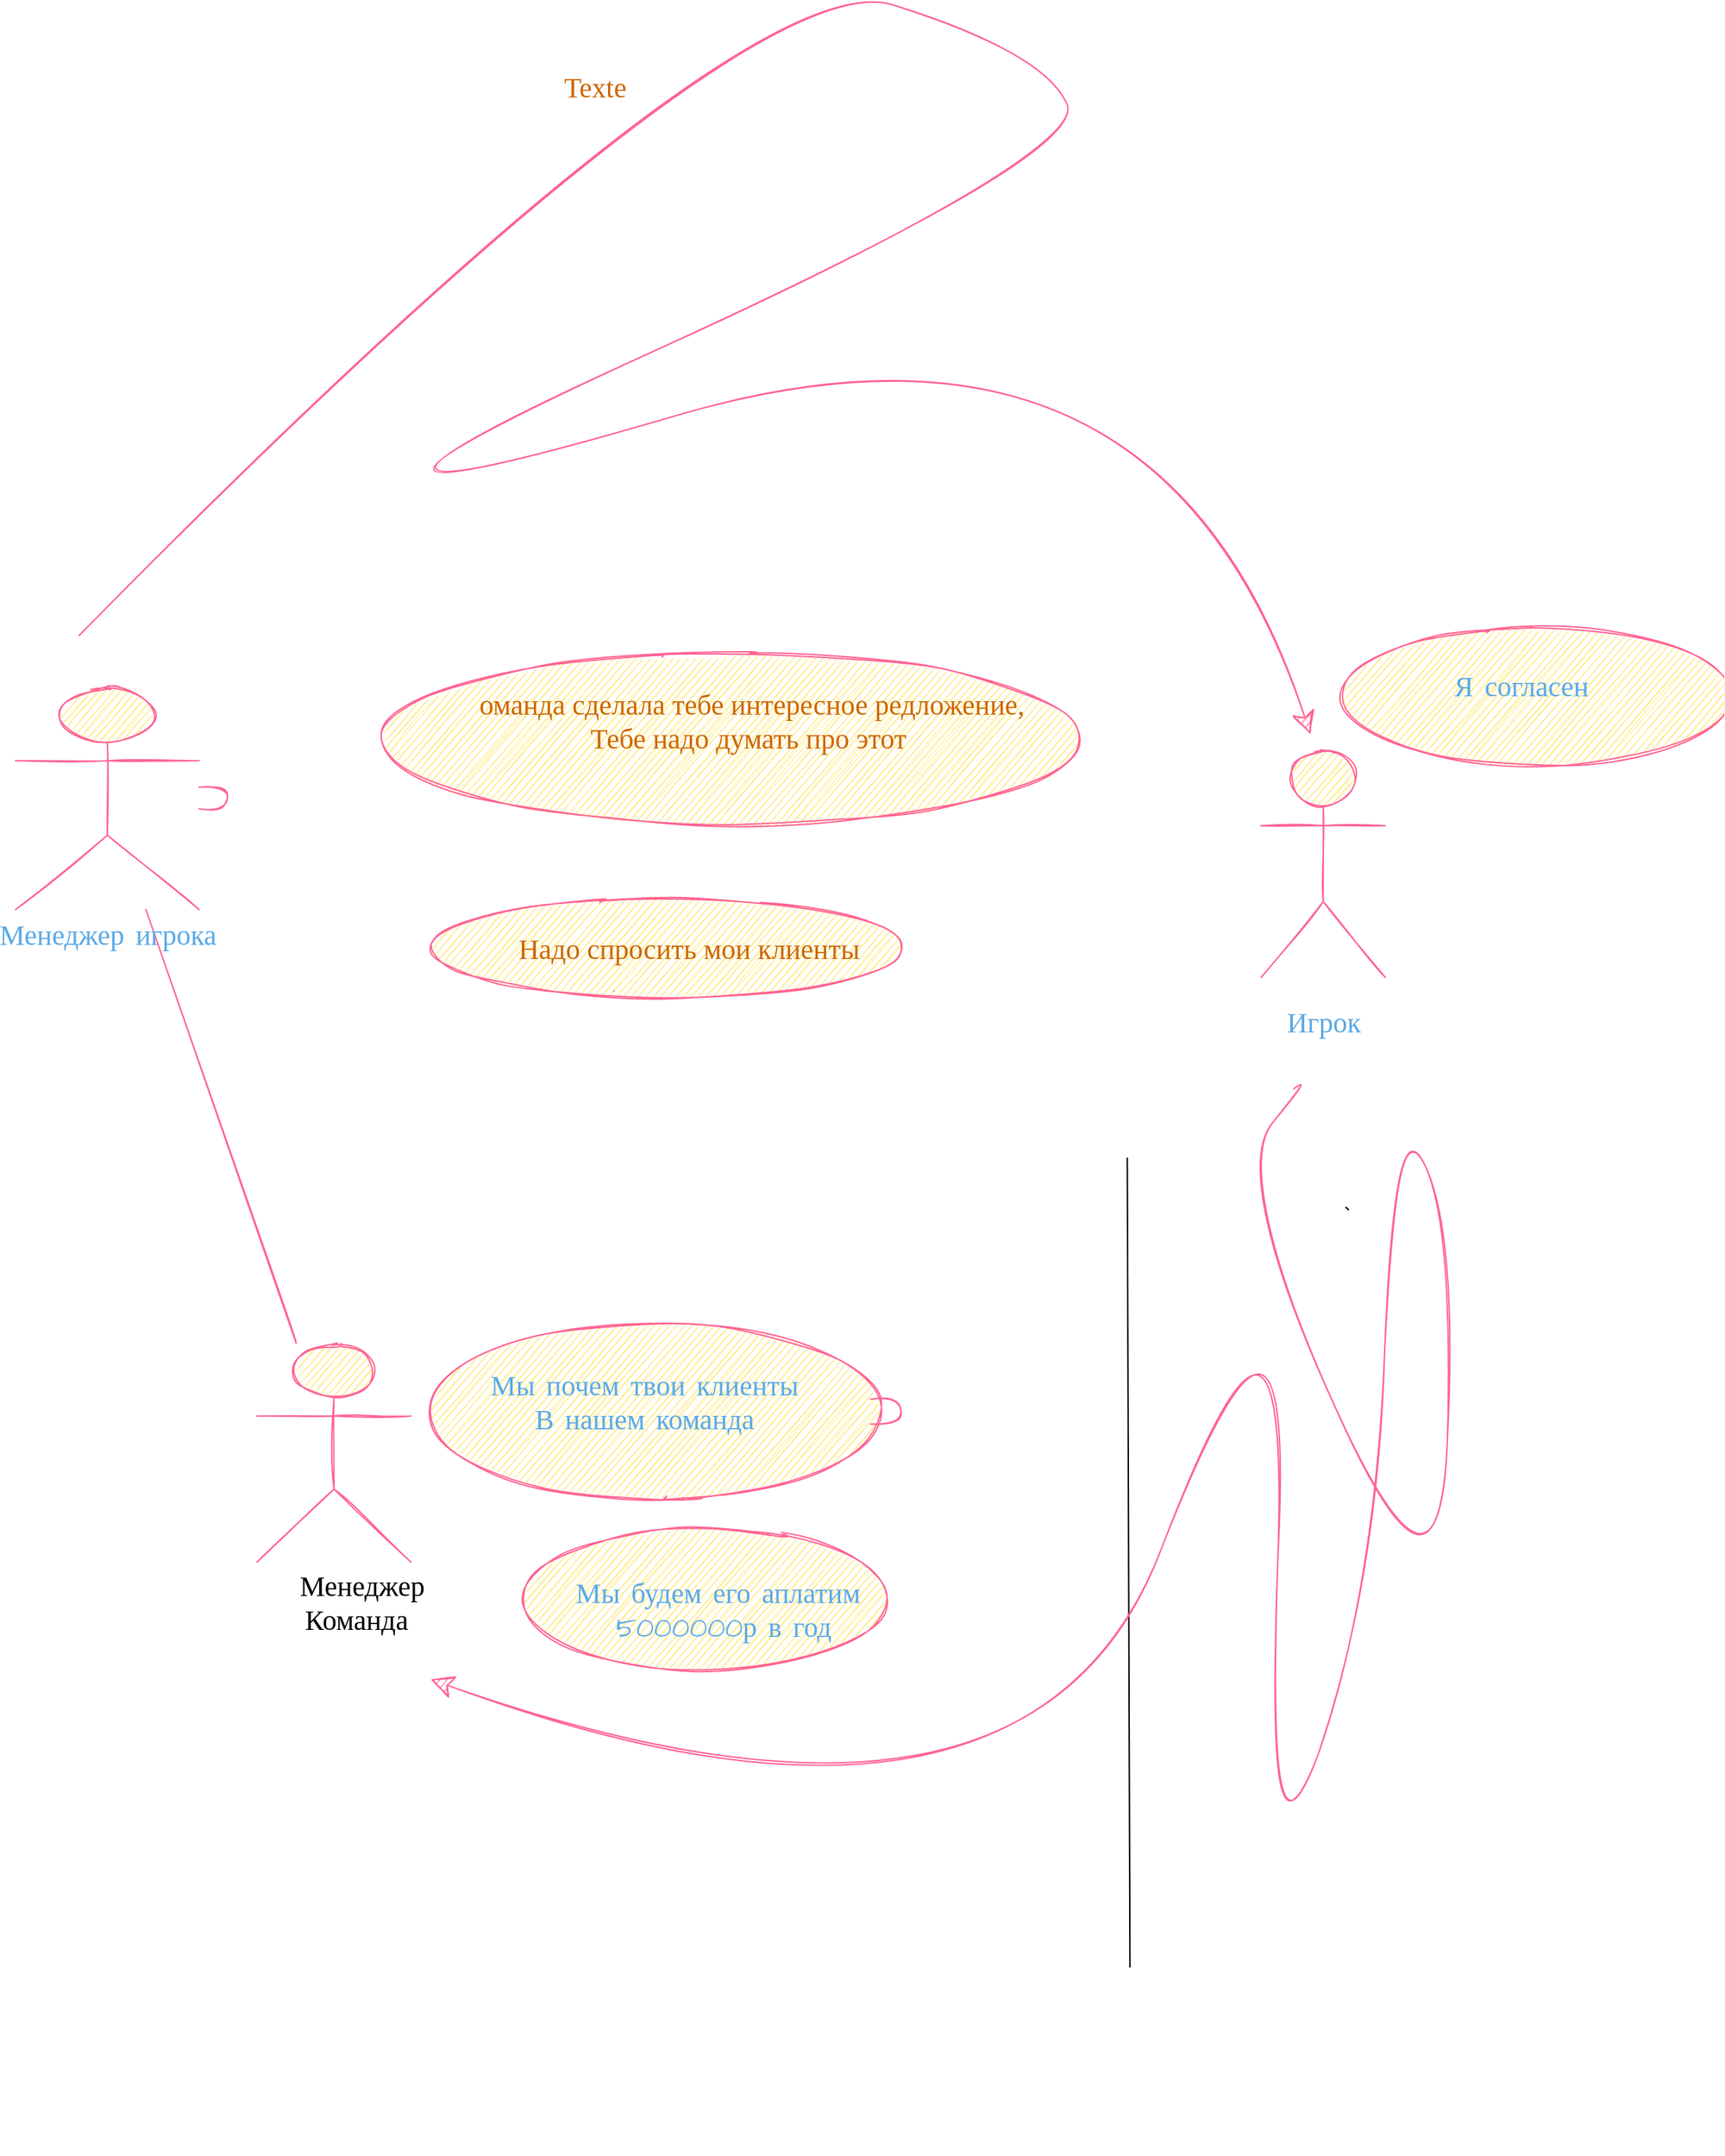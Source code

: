 <mxfile version="15.4.3" type="github">
  <diagram id="fH11Y2RE2Tmdm4WMDyaV" name="Page-1">
    <mxGraphModel dx="1912" dy="3680" grid="0" gridSize="10" guides="1" tooltips="1" connect="1" arrows="1" fold="1" page="0" pageScale="1" pageWidth="827" pageHeight="1169" math="0" shadow="0">
      <root>
        <mxCell id="0" />
        <mxCell id="1" parent="0" />
        <mxCell id="EBeELtAtXzAZBF_FJHkD-94" style="edgeStyle=none;curved=1;sketch=1;hachureGap=4;orthogonalLoop=1;jettySize=auto;html=1;labelBackgroundColor=#1A1A1A;labelBorderColor=#000000;fontFamily=Architects Daughter;fontSource=https%3A%2F%2Ffonts.googleapis.com%2Fcss%3Ffamily%3DArchitects%2BDaughter;fontSize=20;fontColor=#CC6600;endArrow=none;startSize=14;endSize=14;strokeColor=#FF6392;fillColor=#FFE45E;" parent="1" source="EBeELtAtXzAZBF_FJHkD-3" target="EBeELtAtXzAZBF_FJHkD-4" edge="1">
          <mxGeometry relative="1" as="geometry" />
        </mxCell>
        <mxCell id="EBeELtAtXzAZBF_FJHkD-3" value="" style="shape=umlActor;verticalLabelPosition=bottom;verticalAlign=top;html=1;outlineConnect=0;sketch=1;hachureGap=4;pointerEvents=0;fontFamily=Architects Daughter;fontSource=https%3A%2F%2Ffonts.googleapis.com%2Fcss%3Ffamily%3DArchitects%2BDaughter;fontSize=20;fillColor=#FFE45E;strokeColor=#FF6392;fontColor=#5AA9E6;" parent="1" vertex="1">
          <mxGeometry x="81" y="446" width="109" height="155" as="geometry" />
        </mxCell>
        <mxCell id="EBeELtAtXzAZBF_FJHkD-4" value="&lt;font style=&quot;vertical-align: inherit&quot;&gt;&lt;font style=&quot;vertical-align: inherit&quot;&gt;&lt;font style=&quot;vertical-align: inherit&quot;&gt;&lt;font style=&quot;vertical-align: inherit&quot;&gt;Менеджер игрока&lt;/font&gt;&lt;/font&gt;&lt;br&gt;&lt;br&gt;&lt;/font&gt;&lt;/font&gt;" style="shape=umlActor;verticalLabelPosition=bottom;verticalAlign=top;html=1;outlineConnect=0;sketch=1;hachureGap=4;pointerEvents=0;fontFamily=Architects Daughter;fontSource=https%3A%2F%2Ffonts.googleapis.com%2Fcss%3Ffamily%3DArchitects%2BDaughter;fontSize=20;direction=east;fillColor=#FFE45E;strokeColor=#FF6392;fontColor=#5AA9E6;" parent="1" vertex="1">
          <mxGeometry x="-90" y="-19" width="130" height="158" as="geometry" />
        </mxCell>
        <mxCell id="EBeELtAtXzAZBF_FJHkD-5" value="" style="ellipse;whiteSpace=wrap;html=1;sketch=1;hachureGap=4;pointerEvents=0;fontFamily=Architects Daughter;fontSource=https%3A%2F%2Ffonts.googleapis.com%2Fcss%3Ffamily%3DArchitects%2BDaughter;fontSize=20;fillColor=#FFE45E;strokeColor=#FF6392;fontColor=#5AA9E6;" parent="1" vertex="1">
          <mxGeometry x="209.5" y="129.5" width="323" height="73" as="geometry" />
        </mxCell>
        <mxCell id="EBeELtAtXzAZBF_FJHkD-12" value="" style="ellipse;whiteSpace=wrap;html=1;sketch=1;hachureGap=4;pointerEvents=0;fontFamily=Architects Daughter;fontSource=https%3A%2F%2Ffonts.googleapis.com%2Fcss%3Ffamily%3DArchitects%2BDaughter;fontSize=20;direction=west;fillColor=#FFE45E;strokeColor=#FF6392;fontColor=#5AA9E6;" parent="1" vertex="1">
          <mxGeometry x="209.5" y="432" width="307.5" height="125" as="geometry" />
        </mxCell>
        <mxCell id="EBeELtAtXzAZBF_FJHkD-13" value="" style="shape=stencil(ZY9LDoAwCERPw9ZgOYKfe5hYLbG2ptbf7W3DQqO7AebBAFStpls0KFxj8JM+uI8GqAal2BkdOCYF1ABVgw96DH5zvdRLl51ZzX7PG07hSsQCMWMKr1+rFcSyeyE/4GtP4jk3sLWS9j3/xksteY2aGw==);fillColor=none;sketch=0;hachureGap=4;pointerEvents=0;fontFamily=Architects Daughter;fontSource=https%3A%2F%2Ffonts.googleapis.com%2Fcss%3Ffamily%3DArchitects%2BDaughter;fontSize=20;strokeColor=#FF6392;fontColor=#5AA9E6;" parent="1" vertex="1">
          <mxGeometry x="401.73" y="740.411" width="0.223" height="0.242" as="geometry" />
        </mxCell>
        <mxCell id="EBeELtAtXzAZBF_FJHkD-22" value="" style="shape=stencil(ZY9bDoQgDEVX01/ToUvwsQ8TURoZMIiv3QvpJBLn7/b2nj6A6tX0iwaFawx+1gcP0QA1oBQ7owPHpIBaoHr0QU/Bb26QeulzMquv3/OEUzisEDOk8HoZncQtuyL+wT+gsH5IEs+6ka2Va8v++7xkyWvU3g==);fillColor=none;sketch=0;hachureGap=4;pointerEvents=0;fontFamily=Architects Daughter;fontSource=https%3A%2F%2Ffonts.googleapis.com%2Fcss%3Ffamily%3DArchitects%2BDaughter;fontSize=20;strokeColor=#FF6392;fontColor=#5AA9E6;" parent="1" vertex="1">
          <mxGeometry x="333.485" y="196.633" width="0.827" height="0.085" as="geometry" />
        </mxCell>
        <mxCell id="EBeELtAtXzAZBF_FJHkD-26" value="" style="ellipse;whiteSpace=wrap;html=1;rounded=0;sketch=1;hachureGap=4;pointerEvents=0;fontFamily=Architects Daughter;fontSource=https%3A%2F%2Ffonts.googleapis.com%2Fcss%3Ffamily%3DArchitects%2BDaughter;fontSize=20;fontColor=#5AA9E6;strokeColor=#FF6392;fillColor=#FFE45E;" parent="1" vertex="1">
          <mxGeometry x="179" y="-43" width="475" height="122" as="geometry" />
        </mxCell>
        <mxCell id="EBeELtAtXzAZBF_FJHkD-42" value="" style="shape=umlActor;verticalLabelPosition=bottom;verticalAlign=top;html=1;outlineConnect=0;sketch=1;hachureGap=4;pointerEvents=0;fontFamily=Architects Daughter;fontSource=https%3A%2F%2Ffonts.googleapis.com%2Fcss%3Ffamily%3DArchitects%2BDaughter;fontSize=20;direction=east;fillColor=#FFE45E;strokeColor=#FF6392;fontColor=#5AA9E6;rounded=0;" parent="1" vertex="1">
          <mxGeometry x="792" y="26" width="88" height="161" as="geometry" />
        </mxCell>
        <mxCell id="EBeELtAtXzAZBF_FJHkD-55" value="" style="ellipse;whiteSpace=wrap;html=1;rounded=0;sketch=1;hachureGap=4;pointerEvents=0;fontFamily=Architects Daughter;fontSource=https%3A%2F%2Ffonts.googleapis.com%2Fcss%3Ffamily%3DArchitects%2BDaughter;fontSize=20;fontColor=#5AA9E6;strokeColor=#FF6392;fillColor=#FFE45E;" parent="1" vertex="1">
          <mxGeometry x="854" y="-62" width="265" height="100" as="geometry" />
        </mxCell>
        <mxCell id="EBeELtAtXzAZBF_FJHkD-76" value="&lt;font style=&quot;vertical-align: inherit&quot;&gt;&lt;font style=&quot;vertical-align: inherit&quot;&gt;Надо спросить мои клиенты&amp;nbsp;&lt;/font&gt;&lt;/font&gt;" style="text;html=1;align=center;verticalAlign=middle;resizable=0;points=[];autosize=1;strokeColor=none;fillColor=none;rounded=0;sketch=1;hachureGap=4;pointerEvents=0;fontFamily=Permanent Marker;fontSource=https%3A%2F%2Ffonts.googleapis.com%2Fcss%3Ffamily%3DPermanent%2BMarker;fontSize=20;fontColor=#CC6600;" parent="1" vertex="1">
          <mxGeometry x="242.0" y="152" width="294" height="28" as="geometry" />
        </mxCell>
        <mxCell id="EBeELtAtXzAZBF_FJHkD-78" value="&lt;font style=&quot;vertical-align: inherit&quot;&gt;&lt;font style=&quot;vertical-align: inherit&quot;&gt;Texte&lt;/font&gt;&lt;/font&gt;" style="text;html=1;align=center;verticalAlign=middle;resizable=0;points=[];autosize=1;strokeColor=none;fillColor=none;rounded=0;sketch=1;hachureGap=4;pointerEvents=0;fontFamily=Permanent Marker;fontSource=https%3A%2F%2Ffonts.googleapis.com%2Fcss%3Ffamily%3DPermanent%2BMarker;fontSize=20;fontColor=#CC6600;" parent="1" vertex="1">
          <mxGeometry x="288" y="-458" width="63" height="28" as="geometry" />
        </mxCell>
        <mxCell id="EBeELtAtXzAZBF_FJHkD-79" value="&lt;font style=&quot;vertical-align: inherit&quot;&gt;&lt;font style=&quot;vertical-align: inherit&quot;&gt;&lt;font style=&quot;vertical-align: inherit&quot;&gt;&lt;font style=&quot;vertical-align: inherit&quot;&gt;оманда сделала тебе интересное редложение,&lt;br&gt;Тебе надо думать про этот&amp;nbsp;&lt;br&gt;&lt;/font&gt;&lt;/font&gt;&lt;/font&gt;&lt;/font&gt;" style="text;html=1;align=center;verticalAlign=middle;resizable=0;points=[];autosize=1;strokeColor=none;fillColor=none;rounded=0;sketch=1;hachureGap=4;pointerEvents=0;fontFamily=Permanent Marker;fontSource=https%3A%2F%2Ffonts.googleapis.com%2Fcss%3Ffamily%3DPermanent%2BMarker;fontSize=20;fontColor=#CC6600;" parent="1" vertex="1">
          <mxGeometry x="201" y="-21" width="459" height="52" as="geometry" />
        </mxCell>
        <mxCell id="EBeELtAtXzAZBF_FJHkD-87" value="&lt;font style=&quot;vertical-align: inherit&quot;&gt;&lt;font style=&quot;vertical-align: inherit&quot;&gt;&amp;nbsp;&lt;/font&gt;&lt;/font&gt;" style="text;html=1;align=center;verticalAlign=middle;resizable=0;points=[];autosize=1;strokeColor=none;fillColor=none;rounded=0;shadow=1;sketch=1;hachureGap=4;fillStyle=solid;pointerEvents=1;fontFamily=Architects Daughter;fontSource=https%3A%2F%2Ffonts.googleapis.com%2Fcss%3Ffamily%3DArchitects%2BDaughter;fontSize=20;" parent="1" vertex="1">
          <mxGeometry x="172" y="985" width="18" height="28" as="geometry" />
        </mxCell>
        <mxCell id="EBeELtAtXzAZBF_FJHkD-90" value="&lt;font style=&quot;vertical-align: inherit&quot;&gt;&lt;font style=&quot;vertical-align: inherit&quot;&gt;&lt;font style=&quot;vertical-align: inherit&quot;&gt;&lt;font style=&quot;vertical-align: inherit&quot;&gt;&amp;nbsp; &amp;nbsp; &amp;nbsp; &amp;nbsp; &amp;nbsp; &amp;nbsp; Менеджер&lt;br&gt;&amp;nbsp; &amp;nbsp; &amp;nbsp; &amp;nbsp; &amp;nbsp; &amp;nbsp; Команда&amp;nbsp;&lt;br&gt;&lt;/font&gt;&lt;/font&gt;&lt;/font&gt;&lt;/font&gt;" style="text;html=1;align=center;verticalAlign=middle;resizable=0;points=[];autosize=1;strokeColor=none;fillColor=none;rounded=0;shadow=1;sketch=1;hachureGap=4;fillStyle=solid;pointerEvents=1;fontFamily=Architects Daughter;fontSource=https%3A%2F%2Ffonts.googleapis.com%2Fcss%3Ffamily%3DArchitects%2BDaughter;fontSize=20;" parent="1" vertex="1">
          <mxGeometry x="4.5" y="604" width="205" height="52" as="geometry" />
        </mxCell>
        <mxCell id="EBeELtAtXzAZBF_FJHkD-93" style="edgeStyle=none;curved=1;sketch=1;hachureGap=4;orthogonalLoop=1;jettySize=auto;html=1;labelBackgroundColor=#1A1A1A;labelBorderColor=#000000;fontFamily=Architects Daughter;fontSource=https%3A%2F%2Ffonts.googleapis.com%2Fcss%3Ffamily%3DArchitects%2BDaughter;fontSize=20;fontColor=#CC6600;endArrow=none;startSize=14;endSize=14;strokeColor=#FF6392;fillColor=#FFE45E;" parent="1" source="EBeELtAtXzAZBF_FJHkD-4" target="EBeELtAtXzAZBF_FJHkD-4" edge="1">
          <mxGeometry relative="1" as="geometry" />
        </mxCell>
        <mxCell id="EBeELtAtXzAZBF_FJHkD-98" value="&lt;font style=&quot;vertical-align: inherit&quot;&gt;&lt;font style=&quot;vertical-align: inherit&quot;&gt;Мы почем твои клиенты&amp;nbsp;&lt;br&gt;В нашем команда&amp;nbsp;&lt;br&gt;&lt;/font&gt;&lt;/font&gt;" style="text;html=1;align=center;verticalAlign=middle;resizable=0;points=[];autosize=1;strokeColor=none;fillColor=none;rounded=0;sketch=1;hachureGap=4;pointerEvents=0;fontFamily=Architects Daughter;fontSource=https%3A%2F%2Ffonts.googleapis.com%2Fcss%3Ffamily%3DArchitects%2BDaughter;fontSize=20;fontColor=#5AA9E6;" parent="1" vertex="1">
          <mxGeometry x="229" y="462" width="260" height="52" as="geometry" />
        </mxCell>
        <mxCell id="EBeELtAtXzAZBF_FJHkD-99" style="edgeStyle=none;curved=1;sketch=1;hachureGap=4;orthogonalLoop=1;jettySize=auto;html=1;labelBackgroundColor=#1A1A1A;labelBorderColor=#000000;fontFamily=Architects Daughter;fontSource=https%3A%2F%2Ffonts.googleapis.com%2Fcss%3Ffamily%3DArchitects%2BDaughter;fontSize=20;fontColor=#5AA9E6;endArrow=none;startSize=14;endSize=14;strokeColor=#FF6392;fillColor=#FFE45E;" parent="1" source="EBeELtAtXzAZBF_FJHkD-12" target="EBeELtAtXzAZBF_FJHkD-12" edge="1">
          <mxGeometry relative="1" as="geometry" />
        </mxCell>
        <mxCell id="EBeELtAtXzAZBF_FJHkD-100" value="" style="ellipse;whiteSpace=wrap;html=1;rounded=0;sketch=1;hachureGap=4;pointerEvents=0;fontFamily=Architects Daughter;fontSource=https%3A%2F%2Ffonts.googleapis.com%2Fcss%3Ffamily%3DArchitects%2BDaughter;fontSize=20;fontColor=#5AA9E6;strokeColor=#FF6392;fillColor=#FFE45E;" parent="1" vertex="1">
          <mxGeometry x="271" y="577" width="254" height="100" as="geometry" />
        </mxCell>
        <mxCell id="EBeELtAtXzAZBF_FJHkD-102" value="&lt;font style=&quot;vertical-align: inherit&quot;&gt;&lt;font style=&quot;vertical-align: inherit&quot;&gt;&lt;font style=&quot;vertical-align: inherit&quot;&gt;&lt;font style=&quot;vertical-align: inherit&quot;&gt;Мы будем его аплатим&lt;br&gt;&amp;nbsp; 5000000р в год&amp;nbsp;&lt;/font&gt;&lt;/font&gt;&lt;/font&gt;&lt;/font&gt;" style="text;html=1;align=center;verticalAlign=middle;resizable=0;points=[];autosize=1;strokeColor=none;fillColor=none;rounded=0;sketch=1;hachureGap=4;pointerEvents=0;fontFamily=Architects Daughter;fontSource=https%3A%2F%2Ffonts.googleapis.com%2Fcss%3Ffamily%3DArchitects%2BDaughter;fontSize=20;fontColor=#5AA9E6;" parent="1" vertex="1">
          <mxGeometry x="289" y="609" width="236" height="52" as="geometry" />
        </mxCell>
        <mxCell id="EBeELtAtXzAZBF_FJHkD-104" value="&lt;font style=&quot;vertical-align: inherit&quot;&gt;&lt;font style=&quot;vertical-align: inherit&quot;&gt;Я согласен&amp;nbsp;&lt;/font&gt;&lt;/font&gt;" style="text;html=1;align=center;verticalAlign=middle;resizable=0;points=[];autosize=1;strokeColor=none;fillColor=none;rounded=0;sketch=1;hachureGap=4;pointerEvents=0;fontFamily=Architects Daughter;fontSource=https%3A%2F%2Ffonts.googleapis.com%2Fcss%3Ffamily%3DArchitects%2BDaughter;fontSize=20;fontColor=#5AA9E6;" parent="1" vertex="1">
          <mxGeometry x="918" y="-33" width="124" height="28" as="geometry" />
        </mxCell>
        <mxCell id="EBeELtAtXzAZBF_FJHkD-105" value="&lt;font style=&quot;vertical-align: inherit&quot;&gt;&lt;font style=&quot;vertical-align: inherit&quot;&gt;&lt;font style=&quot;vertical-align: inherit&quot;&gt;&lt;font style=&quot;vertical-align: inherit&quot;&gt;Игрок&amp;nbsp;&lt;/font&gt;&lt;/font&gt;&lt;/font&gt;&lt;/font&gt;" style="text;html=1;align=center;verticalAlign=middle;resizable=0;points=[];autosize=1;strokeColor=none;fillColor=none;rounded=0;sketch=1;hachureGap=4;pointerEvents=0;fontFamily=Architects Daughter;fontSource=https%3A%2F%2Ffonts.googleapis.com%2Fcss%3Ffamily%3DArchitects%2BDaughter;fontSize=20;fontColor=#5AA9E6;" parent="1" vertex="1">
          <mxGeometry x="803" y="205" width="74" height="28" as="geometry" />
        </mxCell>
        <mxCell id="EBeELtAtXzAZBF_FJHkD-107" value="" style="shape=stencil(ZY9LDoAwCERPw9ZgOYKfe5hYLbG2ptbf7W3DQqO7AebBAFStpls0KFxj8JM+uI8GqAal2BkdOCYF1ABVgw96DH5zvdRLl51ZzX7PG07hSsQCMWMKr1+rFcSyeyE/4GtP4jk3sLWS9j3/xksteY2aGw==);fillColor=none;sketch=0;rounded=0;hachureGap=4;pointerEvents=0;fontFamily=Architects Daughter;fontSource=https%3A%2F%2Ffonts.googleapis.com%2Fcss%3Ffamily%3DArchitects%2BDaughter;fontSize=20;fontColor=#5AA9E6;html=1;" parent="1" vertex="1">
          <mxGeometry x="697.24" y="314.66" width="1.91" height="573.34" as="geometry" />
        </mxCell>
        <mxCell id="EBeELtAtXzAZBF_FJHkD-111" value="" style="curved=1;endArrow=classic;html=1;labelBackgroundColor=#1A1A1A;labelBorderColor=#000000;sketch=1;hachureGap=4;fontFamily=Architects Daughter;fontSource=https%3A%2F%2Ffonts.googleapis.com%2Fcss%3Ffamily%3DArchitects%2BDaughter;fontSize=20;fontColor=#5AA9E6;startSize=14;endSize=14;strokeColor=#FF6392;fillColor=#FFE45E;" parent="1" edge="1">
          <mxGeometry width="50" height="50" relative="1" as="geometry">
            <mxPoint x="-45" y="-55" as="sourcePoint" />
            <mxPoint x="827" y="15" as="targetPoint" />
            <Array as="points">
              <mxPoint x="428" y="-535" />
              <mxPoint x="635" y="-468" />
              <mxPoint x="673" y="-397" />
              <mxPoint x="45" y="-113" />
              <mxPoint x="719" y="-311" />
            </Array>
          </mxGeometry>
        </mxCell>
        <mxCell id="EBeELtAtXzAZBF_FJHkD-113" value="" style="shape=stencil(fZDNDsIgEISfZq8EWKHea32PJqVCRGgo/r29EA4Wib3NDny7kwHsVz0uCjhdY/BX9TRT1IAn4Nw4rYKJSQEOgP3sg7oEf3dTmZcx/8zq5h95w6twjFJCacY4fTfWuSDWuA0ikDCsiIMksvsP8CPpRAUkZ+9CE2k/EBNE1oEaIIlvA7OxthS4ff9tLFmlbRw+);fillColor=none;sketch=0;rounded=0;hachureGap=4;pointerEvents=0;fontFamily=Architects Daughter;fontSource=https%3A%2F%2Ffonts.googleapis.com%2Fcss%3Ffamily%3DArchitects%2BDaughter;fontSize=20;fontColor=#5AA9E6;html=1;" parent="1" vertex="1">
          <mxGeometry x="851.887" y="349.644" width="2.143" height="2.176" as="geometry" />
        </mxCell>
        <mxCell id="EBeELtAtXzAZBF_FJHkD-115" value="" style="curved=1;endArrow=classic;html=1;labelBackgroundColor=#1A1A1A;labelBorderColor=#000000;sketch=1;hachureGap=4;fontFamily=Architects Daughter;fontSource=https%3A%2F%2Ffonts.googleapis.com%2Fcss%3Ffamily%3DArchitects%2BDaughter;fontSize=20;fontColor=#5AA9E6;startSize=14;endSize=14;strokeColor=#FF6392;fillColor=#FFE45E;" parent="1" edge="1">
          <mxGeometry width="50" height="50" relative="1" as="geometry">
            <mxPoint x="815" y="266" as="sourcePoint" />
            <mxPoint x="204" y="684" as="targetPoint" />
            <Array as="points">
              <mxPoint x="830" y="253" />
              <mxPoint x="771" y="326" />
              <mxPoint x="919" y="659" />
              <mxPoint x="929" y="365" />
              <mxPoint x="887" y="275" />
              <mxPoint x="872" y="627" />
              <mxPoint x="793" y="847" />
              <mxPoint x="815" y="343" />
              <mxPoint x="629" y="837" />
            </Array>
          </mxGeometry>
        </mxCell>
      </root>
    </mxGraphModel>
  </diagram>
</mxfile>
